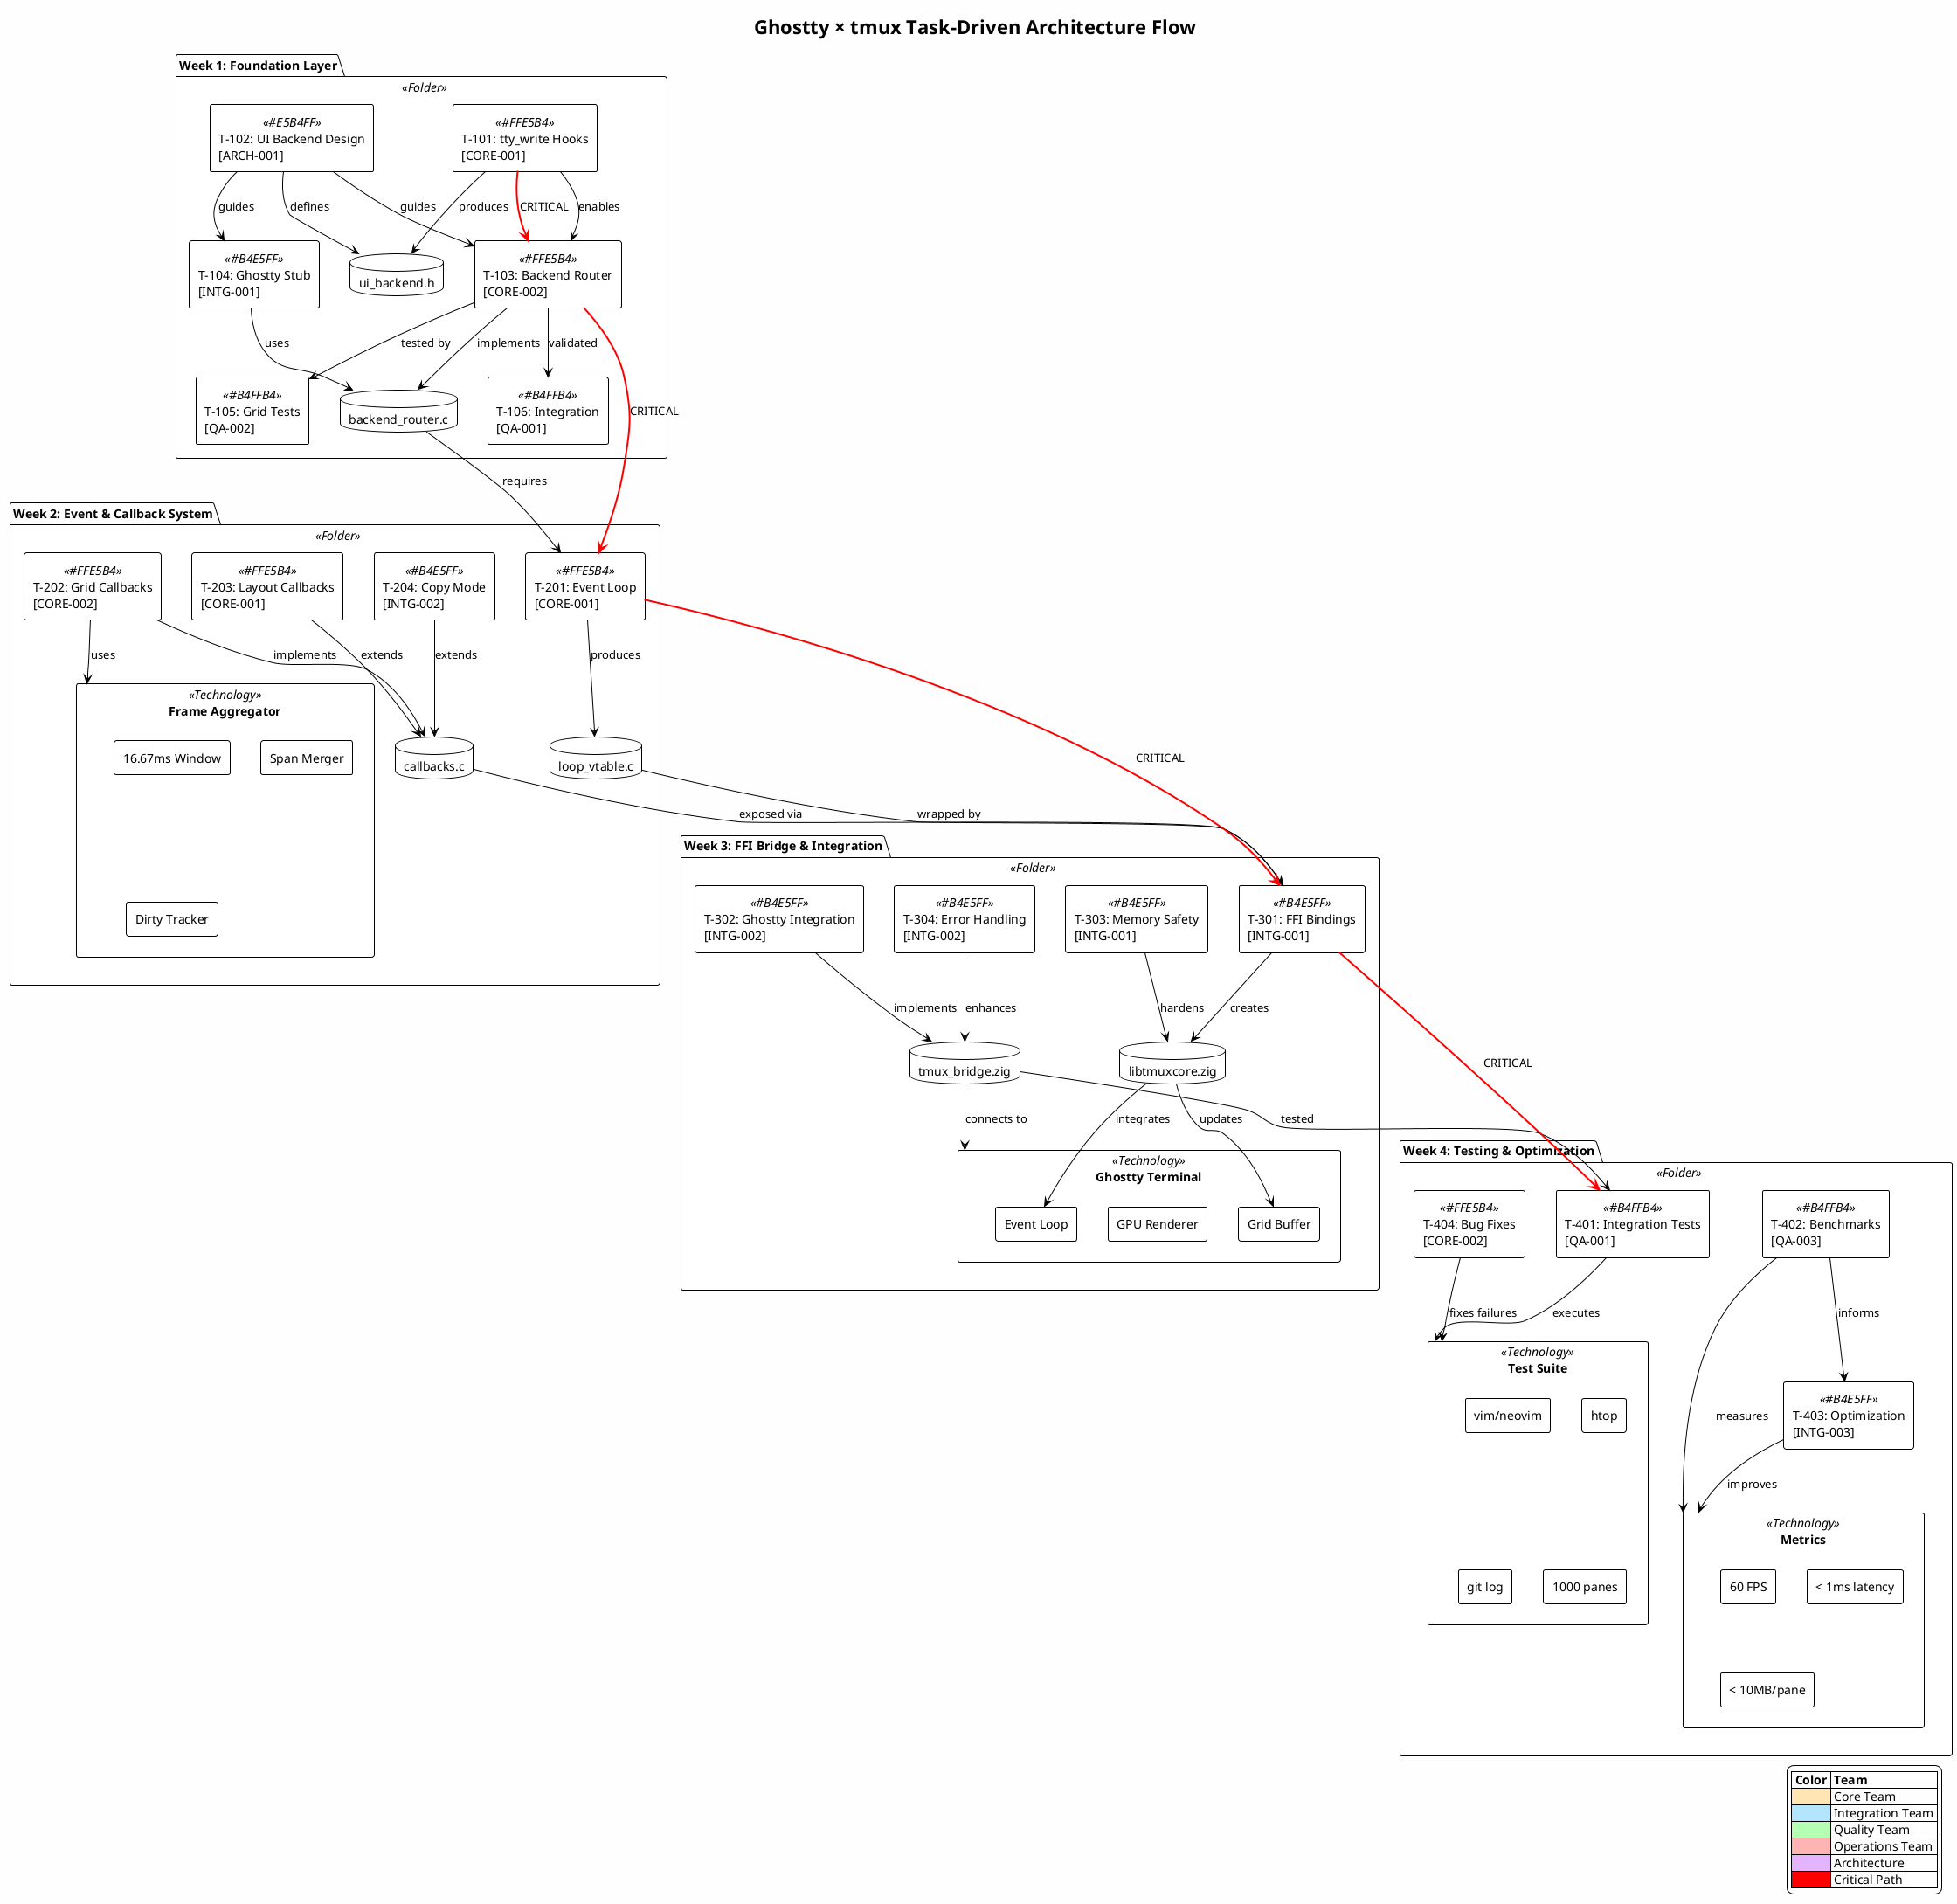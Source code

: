 @startuml task-driven-architecture
!theme plain
title Ghostty × tmux Task-Driven Architecture Flow
skinparam backgroundColor #FEFEFE
skinparam componentStyle rectangle

' Define colors for different teams
!define CORE_COLOR #FFE5B4
!define INTG_COLOR #B4E5FF
!define QA_COLOR #B4FFB4
!define OPS_COLOR #FFB4B4
!define ARCH_COLOR #E5B4FF

package "Week 1: Foundation Layer" <<Folder>> {
    
    component "T-101: tty_write Hooks\n[CORE-001]" as T101 <<CORE_COLOR>>
    component "T-102: UI Backend Design\n[ARCH-001]" as T102 <<ARCH_COLOR>>
    component "T-103: Backend Router\n[CORE-002]" as T103 <<CORE_COLOR>>
    component "T-104: Ghostty Stub\n[INTG-001]" as T104 <<INTG_COLOR>>
    component "T-105: Grid Tests\n[QA-002]" as T105 <<QA_COLOR>>
    component "T-106: Integration\n[QA-001]" as T106 <<QA_COLOR>>
    
    database "ui_backend.h" as UI_H
    database "backend_router.c" as ROUTER_C
    
    T101 --> UI_H : produces
    T102 --> UI_H : defines
    T103 --> ROUTER_C : implements
    T104 --> ROUTER_C : uses
    
    T101 --> T103 : enables
    T102 --> T103 : guides
    T102 --> T104 : guides
    T103 --> T105 : tested by
    T103 --> T106 : validated
}

package "Week 2: Event & Callback System" <<Folder>> {
    
    component "T-201: Event Loop\n[CORE-001]" as T201 <<CORE_COLOR>>
    component "T-202: Grid Callbacks\n[CORE-002]" as T202 <<CORE_COLOR>>
    component "T-203: Layout Callbacks\n[CORE-001]" as T203 <<CORE_COLOR>>
    component "T-204: Copy Mode\n[INTG-002]" as T204 <<INTG_COLOR>>
    
    database "loop_vtable.c" as LOOP_C
    database "callbacks.c" as CB_C
    
    component "Frame Aggregator" as FRAME <<Technology>> {
        component "16.67ms Window" as WINDOW
        component "Span Merger" as MERGER
        component "Dirty Tracker" as DIRTY
    }
    
    T201 --> LOOP_C : produces
    T202 --> CB_C : implements
    T202 --> FRAME : uses
    T203 --> CB_C : extends
    T204 --> CB_C : extends
    
    ROUTER_C --> T201 : requires
}

package "Week 3: FFI Bridge & Integration" <<Folder>> {
    
    component "T-301: FFI Bindings\n[INTG-001]" as T301 <<INTG_COLOR>>
    component "T-302: Ghostty Integration\n[INTG-002]" as T302 <<INTG_COLOR>>
    component "T-303: Memory Safety\n[INTG-001]" as T303 <<INTG_COLOR>>
    component "T-304: Error Handling\n[INTG-002]" as T304 <<INTG_COLOR>>
    
    database "libtmuxcore.zig" as ZIG_LIB
    database "tmux_bridge.zig" as BRIDGE
    
    component "Ghostty Terminal" as GHOSTTY <<Technology>> {
        component "Grid Buffer" as GRID
        component "GPU Renderer" as GPU
        component "Event Loop" as GLOOP
    }
    
    T301 --> ZIG_LIB : creates
    T302 --> BRIDGE : implements
    T303 --> ZIG_LIB : hardens
    T304 --> BRIDGE : enhances
    
    LOOP_C --> T301 : wrapped by
    CB_C --> T301 : exposed via
    
    BRIDGE --> GHOSTTY : connects to
    ZIG_LIB --> GRID : updates
    ZIG_LIB --> GLOOP : integrates
}

package "Week 4: Testing & Optimization" <<Folder>> {
    
    component "T-401: Integration Tests\n[QA-001]" as T401 <<QA_COLOR>>
    component "T-402: Benchmarks\n[QA-003]" as T402 <<QA_COLOR>>
    component "T-403: Optimization\n[INTG-003]" as T403 <<INTG_COLOR>>
    component "T-404: Bug Fixes\n[CORE-002]" as T404 <<CORE_COLOR>>
    
    component "Test Suite" as TESTS <<Technology>> {
        component "vim/neovim" as VIM
        component "htop" as HTOP
        component "git log" as GIT
        component "1000 panes" as STRESS
    }
    
    component "Metrics" as METRICS <<Technology>> {
        component "60 FPS" as FPS
        component "< 1ms latency" as LATENCY
        component "< 10MB/pane" as MEMORY
    }
    
    T401 --> TESTS : executes
    T402 --> METRICS : measures
    T403 --> METRICS : improves
    T404 --> TESTS : fixes failures
    
    BRIDGE --> T401 : tested
    T402 --> T403 : informs
}

' Critical path highlighting
T101 -[#red,bold]-> T103 : CRITICAL
T103 -[#red,bold]-> T201 : CRITICAL
T201 -[#red,bold]-> T301 : CRITICAL
T301 -[#red,bold]-> T401 : CRITICAL

' Legend
legend right
    |= Color |= Team |
    |<CORE_COLOR> | Core Team |
    |<INTG_COLOR> | Integration Team |
    |<QA_COLOR> | Quality Team |
    |<OPS_COLOR> | Operations Team |
    |<ARCH_COLOR> | Architecture |
    |<#red> | Critical Path |
endlegend

@enduml